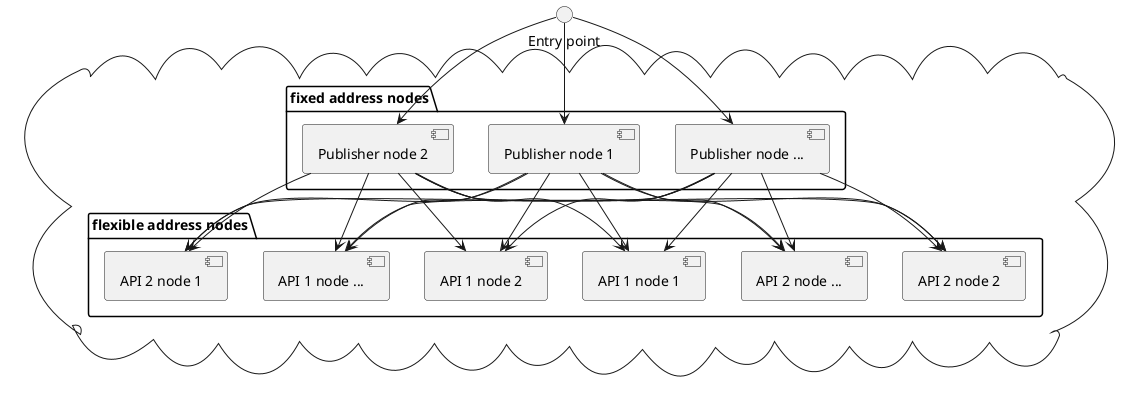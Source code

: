 @startuml

() "Entry point"

cloud {
	package "fixed address nodes" {
		[Publisher node 1]
		[Publisher node 2]
		[Publisher node ...]
	}

	package "flexible address nodes" {
		[API 1 node 1]
		[API 1 node 2]
		[API 1 node ...]
		[API 2 node 1]
		[API 2 node 2]
		[API 2 node ...]
	}
}

() "Entry point" --> [Publisher node 1]
() "Entry point" --> [Publisher node 2]
() "Entry point" --> [Publisher node ...]

[Publisher node 1] --> [API 1 node 1]
[Publisher node 1] --> [API 1 node 2]
[Publisher node 1] --> [API 1 node ...]
[Publisher node 1] --> [API 2 node 1]
[Publisher node 1] --> [API 2 node 2]
[Publisher node 1] --> [API 2 node ...]

[Publisher node 2] --> [API 1 node 1]
[Publisher node 2] --> [API 1 node 2]
[Publisher node 2] --> [API 1 node ...]
[Publisher node 2] --> [API 2 node 1]
[Publisher node 2] --> [API 2 node 2]
[Publisher node 2] --> [API 2 node ...]

[Publisher node ...] --> [API 1 node 1]
[Publisher node ...] --> [API 1 node 2]
[Publisher node ...] --> [API 1 node ...]
[Publisher node ...] --> [API 2 node 1]
[Publisher node ...] --> [API 2 node 2]
[Publisher node ...] --> [API 2 node ...]

@enduml